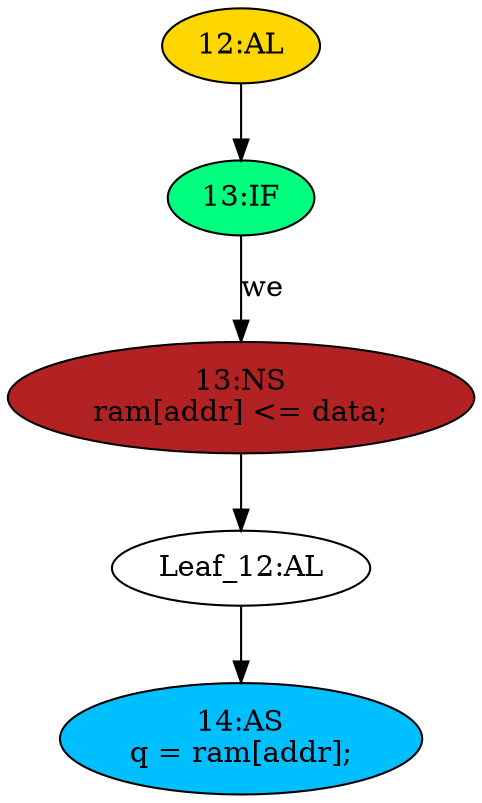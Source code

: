 strict digraph "compose( ,  )" {
	node [label="\N"];
	"13:NS"	[ast="<pyverilog.vparser.ast.NonblockingSubstitution object at 0x7fc20e0ce550>",
		fillcolor=firebrick,
		label="13:NS
ram[addr] <= data;",
		statements="[<pyverilog.vparser.ast.NonblockingSubstitution object at 0x7fc20e0ce550>]",
		style=filled,
		typ=NonblockingSubstitution];
	"Leaf_12:AL"	[def_var="['ram']",
		label="Leaf_12:AL"];
	"13:NS" -> "Leaf_12:AL"	[cond="[]",
		lineno=None];
	"14:AS"	[ast="<pyverilog.vparser.ast.Assign object at 0x7fc20e131450>",
		def_var="['q']",
		fillcolor=deepskyblue,
		label="14:AS
q = ram[addr];",
		statements="[]",
		style=filled,
		typ=Assign,
		use_var="['ram', 'addr']"];
	"13:IF"	[ast="<pyverilog.vparser.ast.IfStatement object at 0x7fc20e1233d0>",
		fillcolor=springgreen,
		label="13:IF",
		statements="[]",
		style=filled,
		typ=IfStatement];
	"13:IF" -> "13:NS"	[cond="['we']",
		label=we,
		lineno=13];
	"12:AL"	[ast="<pyverilog.vparser.ast.Always object at 0x7fc20e1234d0>",
		clk_sens=True,
		fillcolor=gold,
		label="12:AL",
		sens="['clk']",
		statements="[]",
		style=filled,
		typ=Always,
		use_var="['we', 'data']"];
	"12:AL" -> "13:IF"	[cond="[]",
		lineno=None];
	"Leaf_12:AL" -> "14:AS";
}
